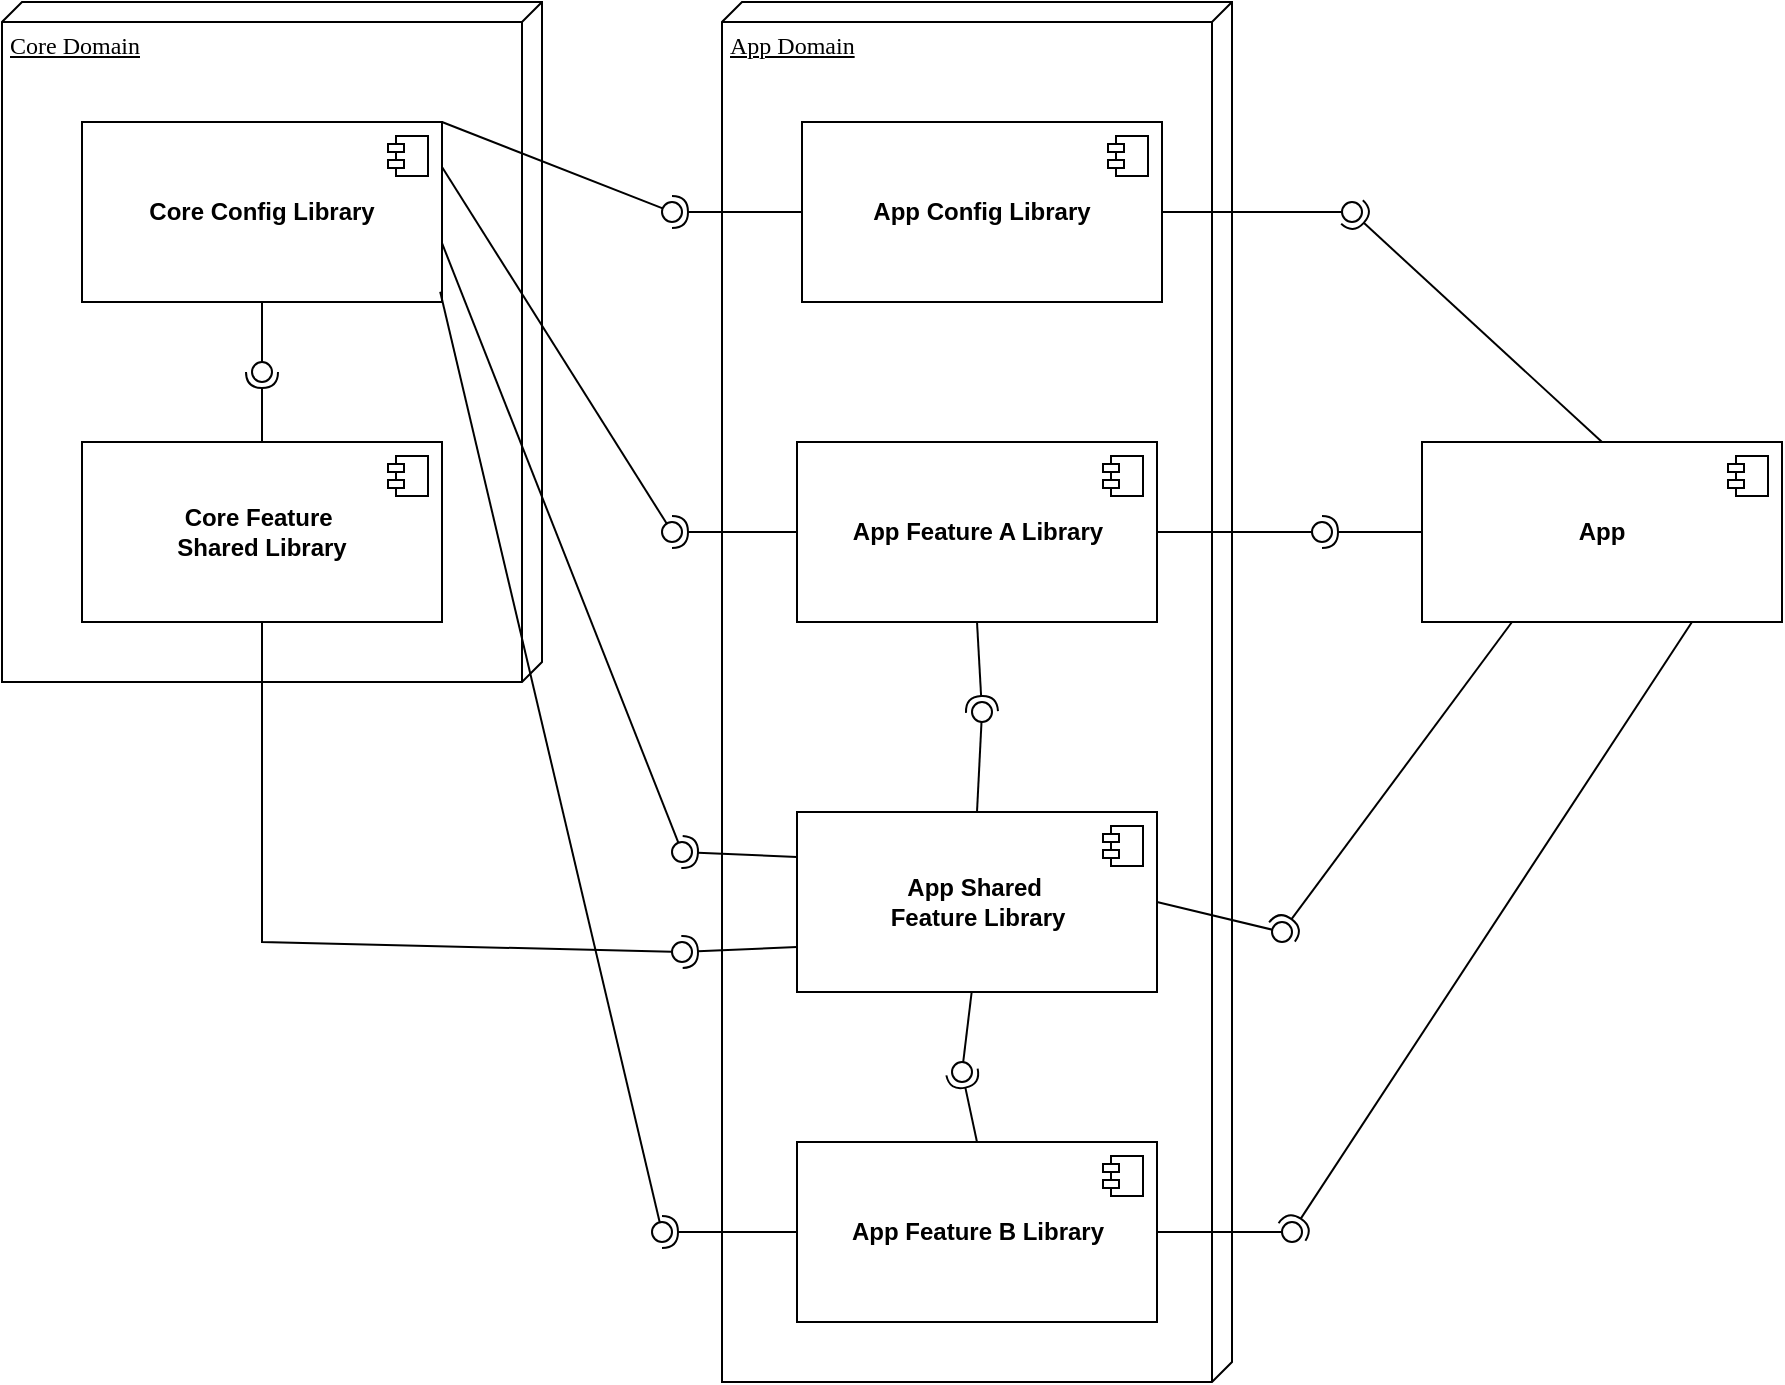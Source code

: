 <mxfile version="24.7.17">
  <diagram name="Page-1" id="5f0bae14-7c28-e335-631c-24af17079c00">
    <mxGraphModel dx="892" dy="512" grid="1" gridSize="10" guides="1" tooltips="1" connect="1" arrows="1" fold="1" page="1" pageScale="1" pageWidth="1100" pageHeight="850" background="none" math="0" shadow="0">
      <root>
        <mxCell id="0" />
        <mxCell id="1" parent="0" />
        <mxCell id="EpOzv0EDAfR-xVy_IqTW-29" value="Core Domain" style="verticalAlign=top;align=left;spacingTop=8;spacingLeft=2;spacingRight=12;shape=cube;size=10;direction=south;fontStyle=4;html=1;rounded=0;shadow=0;comic=0;labelBackgroundColor=none;strokeWidth=1;fontFamily=Verdana;fontSize=12" parent="1" vertex="1">
          <mxGeometry x="80" y="70" width="270" height="340" as="geometry" />
        </mxCell>
        <mxCell id="EpOzv0EDAfR-xVy_IqTW-1" value="&lt;b&gt;Core Config Library&lt;/b&gt;" style="html=1;dropTarget=0;whiteSpace=wrap;rotation=0;" parent="1" vertex="1">
          <mxGeometry x="120" y="130" width="180" height="90" as="geometry" />
        </mxCell>
        <mxCell id="EpOzv0EDAfR-xVy_IqTW-2" value="" style="shape=module;jettyWidth=8;jettyHeight=4;" parent="EpOzv0EDAfR-xVy_IqTW-1" vertex="1">
          <mxGeometry x="1" width="20" height="20" relative="1" as="geometry">
            <mxPoint x="-27" y="7" as="offset" />
          </mxGeometry>
        </mxCell>
        <mxCell id="EpOzv0EDAfR-xVy_IqTW-3" value="&lt;b&gt;Core Feature&amp;nbsp;&lt;/b&gt;&lt;div&gt;&lt;b&gt;Shared Library&lt;/b&gt;&lt;/div&gt;" style="html=1;dropTarget=0;whiteSpace=wrap;" parent="1" vertex="1">
          <mxGeometry x="120" y="290" width="180" height="90" as="geometry" />
        </mxCell>
        <mxCell id="EpOzv0EDAfR-xVy_IqTW-4" value="" style="shape=module;jettyWidth=8;jettyHeight=4;" parent="EpOzv0EDAfR-xVy_IqTW-3" vertex="1">
          <mxGeometry x="1" width="20" height="20" relative="1" as="geometry">
            <mxPoint x="-27" y="7" as="offset" />
          </mxGeometry>
        </mxCell>
        <mxCell id="EpOzv0EDAfR-xVy_IqTW-28" value="" style="ellipse;whiteSpace=wrap;html=1;align=center;aspect=fixed;fillColor=none;strokeColor=none;resizable=0;perimeter=centerPerimeter;rotatable=0;allowArrows=0;points=[];outlineConnect=1;" parent="1" vertex="1">
          <mxGeometry x="360" y="475" width="10" height="10" as="geometry" />
        </mxCell>
        <mxCell id="EpOzv0EDAfR-xVy_IqTW-30" value="App Domain" style="verticalAlign=top;align=left;spacingTop=8;spacingLeft=2;spacingRight=12;shape=cube;size=10;direction=south;fontStyle=4;html=1;rounded=0;shadow=0;comic=0;labelBackgroundColor=none;strokeWidth=1;fontFamily=Verdana;fontSize=12" parent="1" vertex="1">
          <mxGeometry x="440" y="70" width="255" height="690" as="geometry" />
        </mxCell>
        <mxCell id="EpOzv0EDAfR-xVy_IqTW-13" value="&lt;b&gt;App Feature A Library&lt;/b&gt;" style="html=1;dropTarget=0;whiteSpace=wrap;" parent="1" vertex="1">
          <mxGeometry x="477.5" y="290" width="180" height="90" as="geometry" />
        </mxCell>
        <mxCell id="EpOzv0EDAfR-xVy_IqTW-14" value="" style="shape=module;jettyWidth=8;jettyHeight=4;" parent="EpOzv0EDAfR-xVy_IqTW-13" vertex="1">
          <mxGeometry x="1" width="20" height="20" relative="1" as="geometry">
            <mxPoint x="-27" y="7" as="offset" />
          </mxGeometry>
        </mxCell>
        <mxCell id="EpOzv0EDAfR-xVy_IqTW-19" value="" style="ellipse;whiteSpace=wrap;html=1;align=center;aspect=fixed;fillColor=none;strokeColor=none;resizable=0;perimeter=centerPerimeter;rotatable=0;allowArrows=0;points=[];outlineConnect=1;rotation=-90;container=0;" parent="1" vertex="1">
          <mxGeometry x="562.5" y="390" width="10" height="10" as="geometry" />
        </mxCell>
        <mxCell id="EpOzv0EDAfR-xVy_IqTW-20" value="&lt;b&gt;App Feature B Library&lt;/b&gt;" style="html=1;dropTarget=0;whiteSpace=wrap;" parent="1" vertex="1">
          <mxGeometry x="477.5" y="640" width="180" height="90" as="geometry" />
        </mxCell>
        <mxCell id="EpOzv0EDAfR-xVy_IqTW-21" value="" style="shape=module;jettyWidth=8;jettyHeight=4;" parent="EpOzv0EDAfR-xVy_IqTW-20" vertex="1">
          <mxGeometry x="1" width="20" height="20" relative="1" as="geometry">
            <mxPoint x="-27" y="7" as="offset" />
          </mxGeometry>
        </mxCell>
        <mxCell id="EpOzv0EDAfR-xVy_IqTW-32" value="&lt;b&gt;App&lt;/b&gt;" style="html=1;dropTarget=0;whiteSpace=wrap;" parent="1" vertex="1">
          <mxGeometry x="790" y="290" width="180" height="90" as="geometry" />
        </mxCell>
        <mxCell id="EpOzv0EDAfR-xVy_IqTW-33" value="" style="shape=module;jettyWidth=8;jettyHeight=4;" parent="EpOzv0EDAfR-xVy_IqTW-32" vertex="1">
          <mxGeometry x="1" width="20" height="20" relative="1" as="geometry">
            <mxPoint x="-27" y="7" as="offset" />
          </mxGeometry>
        </mxCell>
        <mxCell id="EpOzv0EDAfR-xVy_IqTW-38" value="" style="ellipse;whiteSpace=wrap;html=1;align=center;aspect=fixed;fillColor=none;strokeColor=none;resizable=0;perimeter=centerPerimeter;rotatable=0;allowArrows=0;points=[];outlineConnect=1;" parent="1" vertex="1">
          <mxGeometry x="385" y="170" width="10" height="10" as="geometry" />
        </mxCell>
        <mxCell id="EpOzv0EDAfR-xVy_IqTW-42" value="" style="ellipse;whiteSpace=wrap;html=1;align=center;aspect=fixed;fillColor=none;strokeColor=none;resizable=0;perimeter=centerPerimeter;rotatable=0;allowArrows=0;points=[];outlineConnect=1;" parent="1" vertex="1">
          <mxGeometry x="375" y="460" width="10" height="10" as="geometry" />
        </mxCell>
        <mxCell id="EpOzv0EDAfR-xVy_IqTW-46" value="" style="ellipse;whiteSpace=wrap;html=1;align=center;aspect=fixed;fillColor=none;strokeColor=none;resizable=0;perimeter=centerPerimeter;rotatable=0;allowArrows=0;points=[];outlineConnect=1;" parent="1" vertex="1">
          <mxGeometry x="745" y="430" width="10" height="10" as="geometry" />
        </mxCell>
        <mxCell id="EpOzv0EDAfR-xVy_IqTW-56" value="" style="ellipse;whiteSpace=wrap;html=1;align=center;aspect=fixed;fillColor=none;strokeColor=none;resizable=0;perimeter=centerPerimeter;rotatable=0;allowArrows=0;points=[];outlineConnect=1;" parent="1" vertex="1">
          <mxGeometry x="775" y="350" width="10" height="10" as="geometry" />
        </mxCell>
        <mxCell id="EpOzv0EDAfR-xVy_IqTW-60" value="" style="ellipse;whiteSpace=wrap;html=1;align=center;aspect=fixed;fillColor=none;strokeColor=none;resizable=0;perimeter=centerPerimeter;rotatable=0;allowArrows=0;points=[];outlineConnect=1;rotation=-90;" parent="1" vertex="1">
          <mxGeometry x="875" y="490" width="10" height="10" as="geometry" />
        </mxCell>
        <mxCell id="a017p_0Chw10-gwzeYwo-1" value="" style="rounded=0;orthogonalLoop=1;jettySize=auto;html=1;endArrow=halfCircle;endFill=0;endSize=6;strokeWidth=1;sketch=0;exitX=0.5;exitY=0;exitDx=0;exitDy=0;" parent="1" source="EpOzv0EDAfR-xVy_IqTW-3" target="a017p_0Chw10-gwzeYwo-3" edge="1">
          <mxGeometry relative="1" as="geometry">
            <mxPoint x="210" y="275" as="sourcePoint" />
          </mxGeometry>
        </mxCell>
        <mxCell id="a017p_0Chw10-gwzeYwo-2" value="" style="rounded=0;orthogonalLoop=1;jettySize=auto;html=1;endArrow=oval;endFill=0;sketch=0;sourcePerimeterSpacing=0;targetPerimeterSpacing=0;endSize=10;exitX=0.5;exitY=1;exitDx=0;exitDy=0;" parent="1" source="EpOzv0EDAfR-xVy_IqTW-1" target="a017p_0Chw10-gwzeYwo-3" edge="1">
          <mxGeometry relative="1" as="geometry">
            <mxPoint x="210" y="235" as="sourcePoint" />
          </mxGeometry>
        </mxCell>
        <mxCell id="a017p_0Chw10-gwzeYwo-3" value="" style="ellipse;whiteSpace=wrap;html=1;align=center;aspect=fixed;fillColor=none;strokeColor=none;resizable=0;perimeter=centerPerimeter;rotatable=0;allowArrows=0;points=[];outlineConnect=1;rotation=90;" parent="1" vertex="1">
          <mxGeometry x="205" y="250" width="10" height="10" as="geometry" />
        </mxCell>
        <mxCell id="a017p_0Chw10-gwzeYwo-8" value="" style="ellipse;whiteSpace=wrap;html=1;align=center;aspect=fixed;fillColor=none;strokeColor=none;resizable=0;perimeter=centerPerimeter;rotatable=0;allowArrows=0;points=[];outlineConnect=1;" parent="1" vertex="1">
          <mxGeometry x="375" y="330" width="10" height="10" as="geometry" />
        </mxCell>
        <mxCell id="a017p_0Chw10-gwzeYwo-11" value="" style="ellipse;whiteSpace=wrap;html=1;align=center;aspect=fixed;fillColor=none;strokeColor=none;resizable=0;perimeter=centerPerimeter;rotatable=0;allowArrows=0;points=[];outlineConnect=1;" parent="1" vertex="1">
          <mxGeometry x="375" y="490" width="10" height="10" as="geometry" />
        </mxCell>
        <mxCell id="a017p_0Chw10-gwzeYwo-15" value="" style="ellipse;whiteSpace=wrap;html=1;align=center;aspect=fixed;fillColor=none;strokeColor=none;resizable=0;perimeter=centerPerimeter;rotatable=0;allowArrows=0;points=[];outlineConnect=1;rotation=90;container=0;" parent="1" vertex="1">
          <mxGeometry x="875" y="220" width="10" height="10" as="geometry" />
        </mxCell>
        <mxCell id="a017p_0Chw10-gwzeYwo-19" value="" style="ellipse;whiteSpace=wrap;html=1;align=center;aspect=fixed;fillColor=none;strokeColor=none;resizable=0;perimeter=centerPerimeter;rotatable=0;allowArrows=0;points=[];outlineConnect=1;rotation=90;" parent="1" vertex="1">
          <mxGeometry x="565" y="240" width="10" height="10" as="geometry" />
        </mxCell>
        <mxCell id="a017p_0Chw10-gwzeYwo-27" value="" style="ellipse;whiteSpace=wrap;html=1;align=center;aspect=fixed;fillColor=none;strokeColor=none;resizable=0;perimeter=centerPerimeter;rotatable=0;allowArrows=0;points=[];outlineConnect=1;" parent="1" vertex="1">
          <mxGeometry x="385" y="190" width="10" height="10" as="geometry" />
        </mxCell>
        <mxCell id="a017p_0Chw10-gwzeYwo-34" value="" style="ellipse;whiteSpace=wrap;html=1;align=center;aspect=fixed;fillColor=none;strokeColor=none;resizable=0;perimeter=centerPerimeter;rotatable=0;allowArrows=0;points=[];outlineConnect=1;" parent="1" vertex="1">
          <mxGeometry x="385" y="170" width="10" height="10" as="geometry" />
        </mxCell>
        <mxCell id="a017p_0Chw10-gwzeYwo-35" value="&lt;b&gt;App Config Library&lt;/b&gt;" style="html=1;dropTarget=0;whiteSpace=wrap;rotation=0;" parent="1" vertex="1">
          <mxGeometry x="480" y="130" width="180" height="90" as="geometry" />
        </mxCell>
        <mxCell id="a017p_0Chw10-gwzeYwo-36" value="" style="shape=module;jettyWidth=8;jettyHeight=4;" parent="a017p_0Chw10-gwzeYwo-35" vertex="1">
          <mxGeometry x="1" width="20" height="20" relative="1" as="geometry">
            <mxPoint x="-27" y="7" as="offset" />
          </mxGeometry>
        </mxCell>
        <mxCell id="a017p_0Chw10-gwzeYwo-42" value="" style="ellipse;whiteSpace=wrap;html=1;align=center;aspect=fixed;fillColor=none;strokeColor=none;resizable=0;perimeter=centerPerimeter;rotatable=0;allowArrows=0;points=[];outlineConnect=1;" parent="1" vertex="1">
          <mxGeometry x="385" y="170" width="10" height="10" as="geometry" />
        </mxCell>
        <mxCell id="a017p_0Chw10-gwzeYwo-48" value="" style="ellipse;whiteSpace=wrap;html=1;align=center;aspect=fixed;fillColor=none;strokeColor=none;resizable=0;perimeter=centerPerimeter;rotatable=0;allowArrows=0;points=[];outlineConnect=1;" parent="1" vertex="1">
          <mxGeometry x="385" y="150" width="10" height="10" as="geometry" />
        </mxCell>
        <mxCell id="a017p_0Chw10-gwzeYwo-54" value="" style="ellipse;whiteSpace=wrap;html=1;align=center;aspect=fixed;fillColor=none;strokeColor=none;resizable=0;perimeter=centerPerimeter;rotatable=0;allowArrows=0;points=[];outlineConnect=1;" parent="1" vertex="1">
          <mxGeometry x="385" y="150" width="10" height="10" as="geometry" />
        </mxCell>
        <mxCell id="a017p_0Chw10-gwzeYwo-60" value="" style="ellipse;whiteSpace=wrap;html=1;align=center;aspect=fixed;fillColor=none;strokeColor=none;resizable=0;perimeter=centerPerimeter;rotatable=0;allowArrows=0;points=[];outlineConnect=1;" parent="1" vertex="1">
          <mxGeometry x="385" y="170" width="10" height="10" as="geometry" />
        </mxCell>
        <mxCell id="a017p_0Chw10-gwzeYwo-64" value="" style="ellipse;whiteSpace=wrap;html=1;align=center;aspect=fixed;fillColor=none;strokeColor=none;resizable=0;perimeter=centerPerimeter;rotatable=0;allowArrows=0;points=[];outlineConnect=1;" parent="1" vertex="1">
          <mxGeometry x="685" y="170" width="10" height="10" as="geometry" />
        </mxCell>
        <mxCell id="a017p_0Chw10-gwzeYwo-67" value="" style="ellipse;whiteSpace=wrap;html=1;align=center;aspect=fixed;fillColor=none;strokeColor=none;resizable=0;perimeter=centerPerimeter;rotatable=0;allowArrows=0;points=[];outlineConnect=1;" parent="1" vertex="1">
          <mxGeometry x="850" y="170" width="10" height="10" as="geometry" />
        </mxCell>
        <mxCell id="a017p_0Chw10-gwzeYwo-68" value="" style="rounded=0;orthogonalLoop=1;jettySize=auto;html=1;endArrow=halfCircle;endFill=0;endSize=6;strokeWidth=1;sketch=0;exitX=0.5;exitY=0;exitDx=0;exitDy=0;" parent="1" source="EpOzv0EDAfR-xVy_IqTW-32" target="a017p_0Chw10-gwzeYwo-70" edge="1">
          <mxGeometry relative="1" as="geometry">
            <mxPoint x="775" y="175" as="sourcePoint" />
          </mxGeometry>
        </mxCell>
        <mxCell id="a017p_0Chw10-gwzeYwo-69" value="" style="rounded=0;orthogonalLoop=1;jettySize=auto;html=1;endArrow=oval;endFill=0;sketch=0;sourcePerimeterSpacing=0;targetPerimeterSpacing=0;endSize=10;exitX=1;exitY=0.5;exitDx=0;exitDy=0;" parent="1" source="a017p_0Chw10-gwzeYwo-35" target="a017p_0Chw10-gwzeYwo-70" edge="1">
          <mxGeometry relative="1" as="geometry">
            <mxPoint x="735" y="175" as="sourcePoint" />
          </mxGeometry>
        </mxCell>
        <mxCell id="a017p_0Chw10-gwzeYwo-70" value="" style="ellipse;whiteSpace=wrap;html=1;align=center;aspect=fixed;fillColor=none;strokeColor=none;resizable=0;perimeter=centerPerimeter;rotatable=0;allowArrows=0;points=[];outlineConnect=1;" parent="1" vertex="1">
          <mxGeometry x="750" y="170" width="10" height="10" as="geometry" />
        </mxCell>
        <mxCell id="a017p_0Chw10-gwzeYwo-77" value="" style="ellipse;whiteSpace=wrap;html=1;align=center;aspect=fixed;fillColor=none;strokeColor=none;resizable=0;perimeter=centerPerimeter;rotatable=0;allowArrows=0;points=[];outlineConnect=1;" parent="1" vertex="1">
          <mxGeometry x="715" y="330" width="10" height="10" as="geometry" />
        </mxCell>
        <mxCell id="a017p_0Chw10-gwzeYwo-80" value="" style="ellipse;whiteSpace=wrap;html=1;align=center;aspect=fixed;fillColor=none;strokeColor=none;resizable=0;perimeter=centerPerimeter;rotatable=0;allowArrows=0;points=[];outlineConnect=1;" parent="1" vertex="1">
          <mxGeometry x="715" y="340" width="10" height="10" as="geometry" />
        </mxCell>
        <mxCell id="a017p_0Chw10-gwzeYwo-81" value="" style="rounded=0;orthogonalLoop=1;jettySize=auto;html=1;endArrow=halfCircle;endFill=0;endSize=6;strokeWidth=1;sketch=0;exitX=0;exitY=0.5;exitDx=0;exitDy=0;" parent="1" source="EpOzv0EDAfR-xVy_IqTW-32" target="a017p_0Chw10-gwzeYwo-83" edge="1">
          <mxGeometry relative="1" as="geometry">
            <mxPoint x="760" y="335" as="sourcePoint" />
          </mxGeometry>
        </mxCell>
        <mxCell id="a017p_0Chw10-gwzeYwo-82" value="" style="rounded=0;orthogonalLoop=1;jettySize=auto;html=1;endArrow=oval;endFill=0;sketch=0;sourcePerimeterSpacing=0;targetPerimeterSpacing=0;endSize=10;exitX=1;exitY=0.5;exitDx=0;exitDy=0;" parent="1" source="EpOzv0EDAfR-xVy_IqTW-13" target="a017p_0Chw10-gwzeYwo-83" edge="1">
          <mxGeometry relative="1" as="geometry">
            <mxPoint x="720" y="335" as="sourcePoint" />
          </mxGeometry>
        </mxCell>
        <mxCell id="a017p_0Chw10-gwzeYwo-83" value="" style="ellipse;whiteSpace=wrap;html=1;align=center;aspect=fixed;fillColor=none;strokeColor=none;resizable=0;perimeter=centerPerimeter;rotatable=0;allowArrows=0;points=[];outlineConnect=1;" parent="1" vertex="1">
          <mxGeometry x="735" y="330" width="10" height="10" as="geometry" />
        </mxCell>
        <mxCell id="cc4QDoE74l5UuKo3OsHw-1" value="&lt;b&gt;App Shared&amp;nbsp;&lt;/b&gt;&lt;div&gt;&lt;b&gt;Feature Library&lt;/b&gt;&lt;/div&gt;" style="html=1;dropTarget=0;whiteSpace=wrap;" vertex="1" parent="1">
          <mxGeometry x="477.5" y="475" width="180" height="90" as="geometry" />
        </mxCell>
        <mxCell id="cc4QDoE74l5UuKo3OsHw-2" value="" style="shape=module;jettyWidth=8;jettyHeight=4;" vertex="1" parent="cc4QDoE74l5UuKo3OsHw-1">
          <mxGeometry x="1" width="20" height="20" relative="1" as="geometry">
            <mxPoint x="-27" y="7" as="offset" />
          </mxGeometry>
        </mxCell>
        <mxCell id="cc4QDoE74l5UuKo3OsHw-3" value="" style="rounded=0;orthogonalLoop=1;jettySize=auto;html=1;endArrow=halfCircle;endFill=0;endSize=6;strokeWidth=1;sketch=0;exitX=0.5;exitY=1;exitDx=0;exitDy=0;" edge="1" target="cc4QDoE74l5UuKo3OsHw-5" parent="1" source="EpOzv0EDAfR-xVy_IqTW-13">
          <mxGeometry relative="1" as="geometry">
            <mxPoint x="570" y="405" as="sourcePoint" />
          </mxGeometry>
        </mxCell>
        <mxCell id="cc4QDoE74l5UuKo3OsHw-4" value="" style="rounded=0;orthogonalLoop=1;jettySize=auto;html=1;endArrow=oval;endFill=0;sketch=0;sourcePerimeterSpacing=0;targetPerimeterSpacing=0;endSize=10;exitX=0.5;exitY=0;exitDx=0;exitDy=0;" edge="1" target="cc4QDoE74l5UuKo3OsHw-5" parent="1" source="cc4QDoE74l5UuKo3OsHw-1">
          <mxGeometry relative="1" as="geometry">
            <mxPoint x="570" y="445" as="sourcePoint" />
          </mxGeometry>
        </mxCell>
        <mxCell id="cc4QDoE74l5UuKo3OsHw-5" value="" style="ellipse;whiteSpace=wrap;html=1;align=center;aspect=fixed;fillColor=none;strokeColor=none;resizable=0;perimeter=centerPerimeter;rotatable=0;allowArrows=0;points=[];outlineConnect=1;rotation=-90;" vertex="1" parent="1">
          <mxGeometry x="565" y="420" width="10" height="10" as="geometry" />
        </mxCell>
        <mxCell id="cc4QDoE74l5UuKo3OsHw-8" value="" style="rounded=0;orthogonalLoop=1;jettySize=auto;html=1;endArrow=halfCircle;endFill=0;endSize=6;strokeWidth=1;sketch=0;exitX=0.5;exitY=0;exitDx=0;exitDy=0;" edge="1" target="cc4QDoE74l5UuKo3OsHw-10" parent="1" source="EpOzv0EDAfR-xVy_IqTW-20">
          <mxGeometry relative="1" as="geometry">
            <mxPoint x="560" y="625" as="sourcePoint" />
          </mxGeometry>
        </mxCell>
        <mxCell id="cc4QDoE74l5UuKo3OsHw-9" value="" style="rounded=0;orthogonalLoop=1;jettySize=auto;html=1;endArrow=oval;endFill=0;sketch=0;sourcePerimeterSpacing=0;targetPerimeterSpacing=0;endSize=10;exitX=0.485;exitY=1.003;exitDx=0;exitDy=0;exitPerimeter=0;" edge="1" target="cc4QDoE74l5UuKo3OsHw-10" parent="1" source="cc4QDoE74l5UuKo3OsHw-1">
          <mxGeometry relative="1" as="geometry">
            <mxPoint x="560" y="585" as="sourcePoint" />
          </mxGeometry>
        </mxCell>
        <mxCell id="cc4QDoE74l5UuKo3OsHw-10" value="" style="ellipse;whiteSpace=wrap;html=1;align=center;aspect=fixed;fillColor=none;strokeColor=none;resizable=0;perimeter=centerPerimeter;rotatable=0;allowArrows=0;points=[];outlineConnect=1;rotation=90;" vertex="1" parent="1">
          <mxGeometry x="555" y="600" width="10" height="10" as="geometry" />
        </mxCell>
        <mxCell id="a017p_0Chw10-gwzeYwo-57" value="" style="ellipse;whiteSpace=wrap;html=1;align=center;aspect=fixed;fillColor=none;strokeColor=none;resizable=0;perimeter=centerPerimeter;rotatable=0;allowArrows=0;points=[];outlineConnect=1;" parent="1" vertex="1">
          <mxGeometry x="405" y="690" width="10" height="10" as="geometry" />
        </mxCell>
        <mxCell id="cc4QDoE74l5UuKo3OsHw-12" value="" style="rounded=0;orthogonalLoop=1;jettySize=auto;html=1;endArrow=halfCircle;endFill=0;endSize=6;strokeWidth=1;sketch=0;exitX=0;exitY=0.5;exitDx=0;exitDy=0;" edge="1" target="cc4QDoE74l5UuKo3OsHw-14" parent="1" source="EpOzv0EDAfR-xVy_IqTW-20">
          <mxGeometry relative="1" as="geometry">
            <mxPoint x="430" y="685" as="sourcePoint" />
          </mxGeometry>
        </mxCell>
        <mxCell id="cc4QDoE74l5UuKo3OsHw-13" value="" style="rounded=0;orthogonalLoop=1;jettySize=auto;html=1;endArrow=oval;endFill=0;sketch=0;sourcePerimeterSpacing=0;targetPerimeterSpacing=0;endSize=10;exitX=0.995;exitY=0.943;exitDx=0;exitDy=0;exitPerimeter=0;" edge="1" target="cc4QDoE74l5UuKo3OsHw-14" parent="1" source="EpOzv0EDAfR-xVy_IqTW-1">
          <mxGeometry relative="1" as="geometry">
            <mxPoint x="390" y="685" as="sourcePoint" />
          </mxGeometry>
        </mxCell>
        <mxCell id="cc4QDoE74l5UuKo3OsHw-14" value="" style="ellipse;whiteSpace=wrap;html=1;align=center;aspect=fixed;fillColor=none;strokeColor=none;resizable=0;perimeter=centerPerimeter;rotatable=0;allowArrows=0;points=[];outlineConnect=1;" vertex="1" parent="1">
          <mxGeometry x="405" y="680" width="10" height="10" as="geometry" />
        </mxCell>
        <mxCell id="cc4QDoE74l5UuKo3OsHw-18" value="" style="ellipse;whiteSpace=wrap;html=1;align=center;aspect=fixed;fillColor=none;strokeColor=none;resizable=0;perimeter=centerPerimeter;rotatable=0;allowArrows=0;points=[];outlineConnect=1;" vertex="1" parent="1">
          <mxGeometry x="410" y="520" width="10" height="10" as="geometry" />
        </mxCell>
        <mxCell id="cc4QDoE74l5UuKo3OsHw-19" value="" style="rounded=0;orthogonalLoop=1;jettySize=auto;html=1;endArrow=halfCircle;endFill=0;endSize=6;strokeWidth=1;sketch=0;exitX=0;exitY=0.5;exitDx=0;exitDy=0;" edge="1" target="cc4QDoE74l5UuKo3OsHw-21" parent="1" source="EpOzv0EDAfR-xVy_IqTW-13">
          <mxGeometry relative="1" as="geometry">
            <mxPoint x="435" y="335" as="sourcePoint" />
          </mxGeometry>
        </mxCell>
        <mxCell id="cc4QDoE74l5UuKo3OsHw-20" value="" style="rounded=0;orthogonalLoop=1;jettySize=auto;html=1;endArrow=oval;endFill=0;sketch=0;sourcePerimeterSpacing=0;targetPerimeterSpacing=0;endSize=10;exitX=1;exitY=0.25;exitDx=0;exitDy=0;" edge="1" target="cc4QDoE74l5UuKo3OsHw-21" parent="1" source="EpOzv0EDAfR-xVy_IqTW-1">
          <mxGeometry relative="1" as="geometry">
            <mxPoint x="395" y="335" as="sourcePoint" />
          </mxGeometry>
        </mxCell>
        <mxCell id="cc4QDoE74l5UuKo3OsHw-21" value="" style="ellipse;whiteSpace=wrap;html=1;align=center;aspect=fixed;fillColor=none;strokeColor=none;resizable=0;perimeter=centerPerimeter;rotatable=0;allowArrows=0;points=[];outlineConnect=1;" vertex="1" parent="1">
          <mxGeometry x="410" y="330" width="10" height="10" as="geometry" />
        </mxCell>
        <mxCell id="cc4QDoE74l5UuKo3OsHw-22" value="" style="rounded=0;orthogonalLoop=1;jettySize=auto;html=1;endArrow=halfCircle;endFill=0;endSize=6;strokeWidth=1;sketch=0;exitX=0;exitY=0.5;exitDx=0;exitDy=0;" edge="1" target="cc4QDoE74l5UuKo3OsHw-24" parent="1" source="a017p_0Chw10-gwzeYwo-35">
          <mxGeometry relative="1" as="geometry">
            <mxPoint x="435" y="175" as="sourcePoint" />
          </mxGeometry>
        </mxCell>
        <mxCell id="cc4QDoE74l5UuKo3OsHw-23" value="" style="rounded=0;orthogonalLoop=1;jettySize=auto;html=1;endArrow=oval;endFill=0;sketch=0;sourcePerimeterSpacing=0;targetPerimeterSpacing=0;endSize=10;exitX=1;exitY=0;exitDx=0;exitDy=0;" edge="1" target="cc4QDoE74l5UuKo3OsHw-24" parent="1" source="EpOzv0EDAfR-xVy_IqTW-1">
          <mxGeometry relative="1" as="geometry">
            <mxPoint x="395" y="175" as="sourcePoint" />
          </mxGeometry>
        </mxCell>
        <mxCell id="cc4QDoE74l5UuKo3OsHw-24" value="" style="ellipse;whiteSpace=wrap;html=1;align=center;aspect=fixed;fillColor=none;strokeColor=none;resizable=0;perimeter=centerPerimeter;rotatable=0;allowArrows=0;points=[];outlineConnect=1;" vertex="1" parent="1">
          <mxGeometry x="410" y="170" width="10" height="10" as="geometry" />
        </mxCell>
        <mxCell id="cc4QDoE74l5UuKo3OsHw-28" value="" style="rounded=0;orthogonalLoop=1;jettySize=auto;html=1;endArrow=halfCircle;endFill=0;endSize=6;strokeWidth=1;sketch=0;exitX=0;exitY=0.75;exitDx=0;exitDy=0;" edge="1" target="cc4QDoE74l5UuKo3OsHw-30" parent="1" source="cc4QDoE74l5UuKo3OsHw-1">
          <mxGeometry relative="1" as="geometry">
            <mxPoint x="440" y="545" as="sourcePoint" />
          </mxGeometry>
        </mxCell>
        <mxCell id="cc4QDoE74l5UuKo3OsHw-29" value="" style="rounded=0;orthogonalLoop=1;jettySize=auto;html=1;endArrow=oval;endFill=0;sketch=0;sourcePerimeterSpacing=0;targetPerimeterSpacing=0;endSize=10;exitX=0.5;exitY=1;exitDx=0;exitDy=0;" edge="1" target="cc4QDoE74l5UuKo3OsHw-30" parent="1" source="EpOzv0EDAfR-xVy_IqTW-3">
          <mxGeometry relative="1" as="geometry">
            <mxPoint x="400" y="545" as="sourcePoint" />
            <Array as="points">
              <mxPoint x="210" y="540" />
            </Array>
          </mxGeometry>
        </mxCell>
        <mxCell id="cc4QDoE74l5UuKo3OsHw-30" value="" style="ellipse;whiteSpace=wrap;html=1;align=center;aspect=fixed;fillColor=none;strokeColor=none;resizable=0;perimeter=centerPerimeter;rotatable=0;allowArrows=0;points=[];outlineConnect=1;" vertex="1" parent="1">
          <mxGeometry x="415" y="540" width="10" height="10" as="geometry" />
        </mxCell>
        <mxCell id="cc4QDoE74l5UuKo3OsHw-31" value="" style="rounded=0;orthogonalLoop=1;jettySize=auto;html=1;endArrow=halfCircle;endFill=0;endSize=6;strokeWidth=1;sketch=0;exitX=0;exitY=0.25;exitDx=0;exitDy=0;" edge="1" target="cc4QDoE74l5UuKo3OsHw-33" parent="1" source="cc4QDoE74l5UuKo3OsHw-1">
          <mxGeometry relative="1" as="geometry">
            <mxPoint x="440" y="495" as="sourcePoint" />
          </mxGeometry>
        </mxCell>
        <mxCell id="cc4QDoE74l5UuKo3OsHw-32" value="" style="rounded=0;orthogonalLoop=1;jettySize=auto;html=1;endArrow=oval;endFill=0;sketch=0;sourcePerimeterSpacing=0;targetPerimeterSpacing=0;endSize=10;exitX=1;exitY=0.673;exitDx=0;exitDy=0;exitPerimeter=0;" edge="1" target="cc4QDoE74l5UuKo3OsHw-33" parent="1" source="EpOzv0EDAfR-xVy_IqTW-1">
          <mxGeometry relative="1" as="geometry">
            <mxPoint x="400" y="495" as="sourcePoint" />
          </mxGeometry>
        </mxCell>
        <mxCell id="cc4QDoE74l5UuKo3OsHw-33" value="" style="ellipse;whiteSpace=wrap;html=1;align=center;aspect=fixed;fillColor=none;strokeColor=none;resizable=0;perimeter=centerPerimeter;rotatable=0;allowArrows=0;points=[];outlineConnect=1;" vertex="1" parent="1">
          <mxGeometry x="415" y="490" width="10" height="10" as="geometry" />
        </mxCell>
        <mxCell id="cc4QDoE74l5UuKo3OsHw-36" value="" style="ellipse;whiteSpace=wrap;html=1;align=center;aspect=fixed;fillColor=none;strokeColor=none;resizable=0;perimeter=centerPerimeter;rotatable=0;allowArrows=0;points=[];outlineConnect=1;" vertex="1" parent="1">
          <mxGeometry x="740" y="520" width="10" height="10" as="geometry" />
        </mxCell>
        <mxCell id="cc4QDoE74l5UuKo3OsHw-37" value="" style="rounded=0;orthogonalLoop=1;jettySize=auto;html=1;endArrow=halfCircle;endFill=0;endSize=6;strokeWidth=1;sketch=0;exitX=0.75;exitY=1;exitDx=0;exitDy=0;" edge="1" target="cc4QDoE74l5UuKo3OsHw-39" parent="1" source="EpOzv0EDAfR-xVy_IqTW-32">
          <mxGeometry relative="1" as="geometry">
            <mxPoint x="745" y="685" as="sourcePoint" />
          </mxGeometry>
        </mxCell>
        <mxCell id="cc4QDoE74l5UuKo3OsHw-38" value="" style="rounded=0;orthogonalLoop=1;jettySize=auto;html=1;endArrow=oval;endFill=0;sketch=0;sourcePerimeterSpacing=0;targetPerimeterSpacing=0;endSize=10;exitX=1;exitY=0.5;exitDx=0;exitDy=0;" edge="1" target="cc4QDoE74l5UuKo3OsHw-39" parent="1" source="EpOzv0EDAfR-xVy_IqTW-20">
          <mxGeometry relative="1" as="geometry">
            <mxPoint x="705" y="685" as="sourcePoint" />
          </mxGeometry>
        </mxCell>
        <mxCell id="cc4QDoE74l5UuKo3OsHw-39" value="" style="ellipse;whiteSpace=wrap;html=1;align=center;aspect=fixed;fillColor=none;strokeColor=none;resizable=0;perimeter=centerPerimeter;rotatable=0;allowArrows=0;points=[];outlineConnect=1;" vertex="1" parent="1">
          <mxGeometry x="720" y="680" width="10" height="10" as="geometry" />
        </mxCell>
        <mxCell id="cc4QDoE74l5UuKo3OsHw-40" value="" style="rounded=0;orthogonalLoop=1;jettySize=auto;html=1;endArrow=halfCircle;endFill=0;endSize=6;strokeWidth=1;sketch=0;exitX=0.25;exitY=1;exitDx=0;exitDy=0;" edge="1" target="cc4QDoE74l5UuKo3OsHw-42" parent="1" source="EpOzv0EDAfR-xVy_IqTW-32">
          <mxGeometry relative="1" as="geometry">
            <mxPoint x="740" y="535" as="sourcePoint" />
          </mxGeometry>
        </mxCell>
        <mxCell id="cc4QDoE74l5UuKo3OsHw-41" value="" style="rounded=0;orthogonalLoop=1;jettySize=auto;html=1;endArrow=oval;endFill=0;sketch=0;sourcePerimeterSpacing=0;targetPerimeterSpacing=0;endSize=10;exitX=1;exitY=0.5;exitDx=0;exitDy=0;" edge="1" target="cc4QDoE74l5UuKo3OsHw-42" parent="1" source="cc4QDoE74l5UuKo3OsHw-1">
          <mxGeometry relative="1" as="geometry">
            <mxPoint x="700" y="535" as="sourcePoint" />
          </mxGeometry>
        </mxCell>
        <mxCell id="cc4QDoE74l5UuKo3OsHw-42" value="" style="ellipse;whiteSpace=wrap;html=1;align=center;aspect=fixed;fillColor=none;strokeColor=none;resizable=0;perimeter=centerPerimeter;rotatable=0;allowArrows=0;points=[];outlineConnect=1;" vertex="1" parent="1">
          <mxGeometry x="715" y="530" width="10" height="10" as="geometry" />
        </mxCell>
      </root>
    </mxGraphModel>
  </diagram>
</mxfile>
